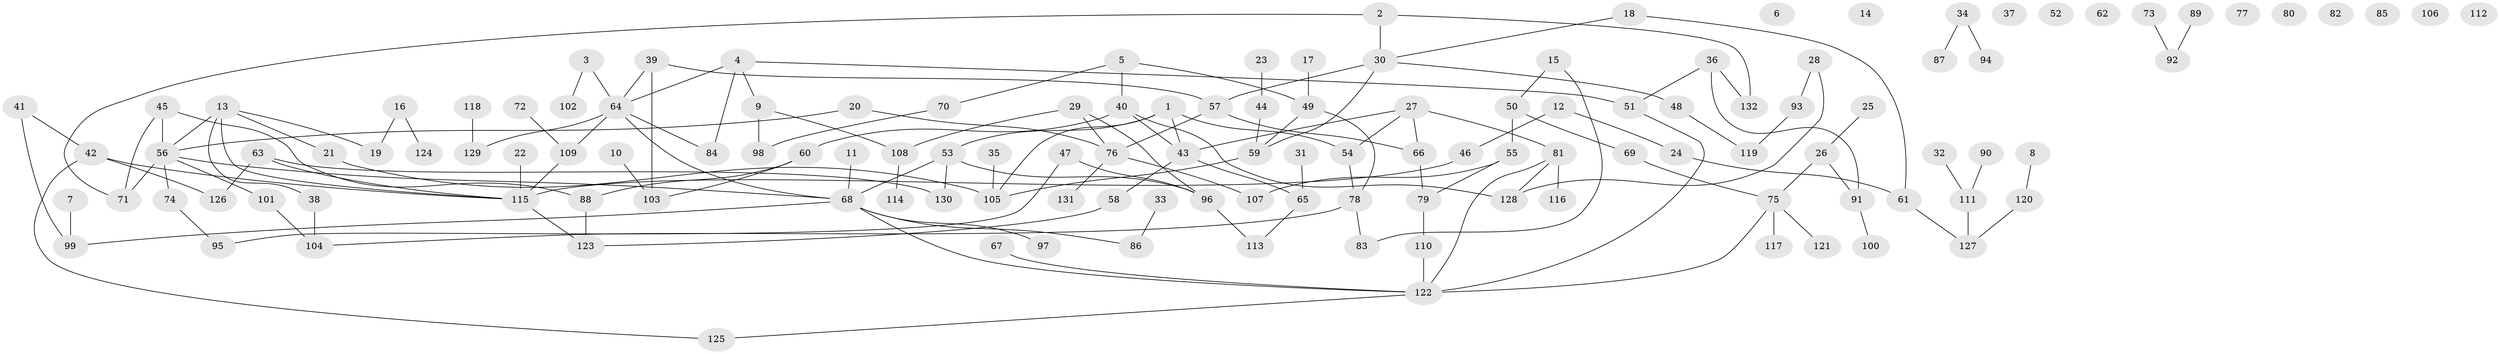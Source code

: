 // Generated by graph-tools (version 1.1) at 2025/00/03/09/25 03:00:47]
// undirected, 132 vertices, 155 edges
graph export_dot {
graph [start="1"]
  node [color=gray90,style=filled];
  1;
  2;
  3;
  4;
  5;
  6;
  7;
  8;
  9;
  10;
  11;
  12;
  13;
  14;
  15;
  16;
  17;
  18;
  19;
  20;
  21;
  22;
  23;
  24;
  25;
  26;
  27;
  28;
  29;
  30;
  31;
  32;
  33;
  34;
  35;
  36;
  37;
  38;
  39;
  40;
  41;
  42;
  43;
  44;
  45;
  46;
  47;
  48;
  49;
  50;
  51;
  52;
  53;
  54;
  55;
  56;
  57;
  58;
  59;
  60;
  61;
  62;
  63;
  64;
  65;
  66;
  67;
  68;
  69;
  70;
  71;
  72;
  73;
  74;
  75;
  76;
  77;
  78;
  79;
  80;
  81;
  82;
  83;
  84;
  85;
  86;
  87;
  88;
  89;
  90;
  91;
  92;
  93;
  94;
  95;
  96;
  97;
  98;
  99;
  100;
  101;
  102;
  103;
  104;
  105;
  106;
  107;
  108;
  109;
  110;
  111;
  112;
  113;
  114;
  115;
  116;
  117;
  118;
  119;
  120;
  121;
  122;
  123;
  124;
  125;
  126;
  127;
  128;
  129;
  130;
  131;
  132;
  1 -- 43;
  1 -- 53;
  1 -- 54;
  1 -- 105;
  2 -- 30;
  2 -- 71;
  2 -- 132;
  3 -- 64;
  3 -- 102;
  4 -- 9;
  4 -- 51;
  4 -- 64;
  4 -- 84;
  5 -- 40;
  5 -- 49;
  5 -- 70;
  7 -- 99;
  8 -- 120;
  9 -- 98;
  9 -- 108;
  10 -- 103;
  11 -- 68;
  12 -- 24;
  12 -- 46;
  13 -- 19;
  13 -- 21;
  13 -- 38;
  13 -- 56;
  13 -- 115;
  15 -- 50;
  15 -- 83;
  16 -- 19;
  16 -- 124;
  17 -- 49;
  18 -- 30;
  18 -- 61;
  20 -- 56;
  20 -- 76;
  21 -- 105;
  22 -- 115;
  23 -- 44;
  24 -- 61;
  25 -- 26;
  26 -- 75;
  26 -- 91;
  27 -- 43;
  27 -- 54;
  27 -- 66;
  27 -- 81;
  28 -- 93;
  28 -- 128;
  29 -- 76;
  29 -- 96;
  29 -- 108;
  30 -- 48;
  30 -- 57;
  30 -- 59;
  31 -- 65;
  32 -- 111;
  33 -- 86;
  34 -- 87;
  34 -- 94;
  35 -- 105;
  36 -- 51;
  36 -- 91;
  36 -- 132;
  38 -- 104;
  39 -- 57;
  39 -- 64;
  39 -- 103;
  40 -- 43;
  40 -- 60;
  40 -- 128;
  41 -- 42;
  41 -- 99;
  42 -- 115;
  42 -- 125;
  42 -- 126;
  43 -- 58;
  43 -- 65;
  44 -- 59;
  45 -- 56;
  45 -- 71;
  45 -- 88;
  46 -- 115;
  47 -- 95;
  47 -- 96;
  48 -- 119;
  49 -- 59;
  49 -- 78;
  50 -- 55;
  50 -- 69;
  51 -- 122;
  53 -- 68;
  53 -- 96;
  53 -- 130;
  54 -- 78;
  55 -- 79;
  55 -- 107;
  56 -- 68;
  56 -- 71;
  56 -- 74;
  56 -- 101;
  57 -- 66;
  57 -- 76;
  58 -- 123;
  59 -- 105;
  60 -- 88;
  60 -- 103;
  61 -- 127;
  63 -- 115;
  63 -- 126;
  63 -- 130;
  64 -- 68;
  64 -- 84;
  64 -- 109;
  64 -- 129;
  65 -- 113;
  66 -- 79;
  67 -- 122;
  68 -- 86;
  68 -- 97;
  68 -- 99;
  68 -- 122;
  69 -- 75;
  70 -- 98;
  72 -- 109;
  73 -- 92;
  74 -- 95;
  75 -- 117;
  75 -- 121;
  75 -- 122;
  76 -- 107;
  76 -- 131;
  78 -- 83;
  78 -- 104;
  79 -- 110;
  81 -- 116;
  81 -- 122;
  81 -- 128;
  88 -- 123;
  89 -- 92;
  90 -- 111;
  91 -- 100;
  93 -- 119;
  96 -- 113;
  101 -- 104;
  108 -- 114;
  109 -- 115;
  110 -- 122;
  111 -- 127;
  115 -- 123;
  118 -- 129;
  120 -- 127;
  122 -- 125;
}
